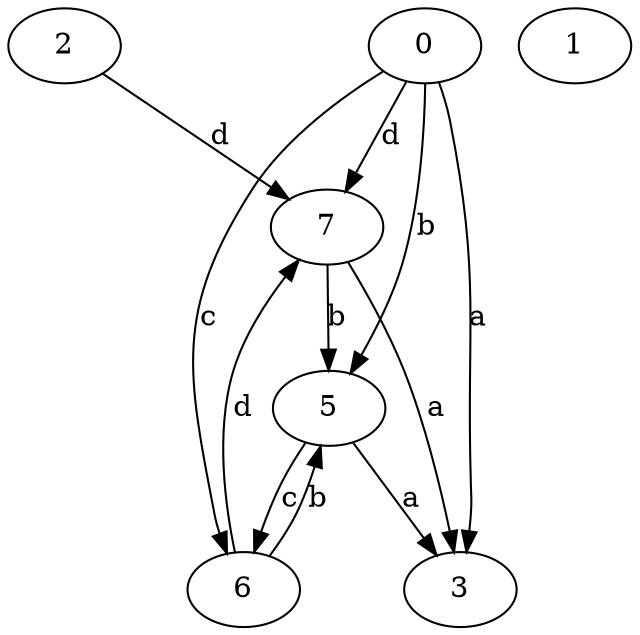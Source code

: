 strict digraph  {
2;
3;
0;
5;
1;
6;
7;
2 -> 7  [label=d];
0 -> 3  [label=a];
0 -> 5  [label=b];
0 -> 6  [label=c];
0 -> 7  [label=d];
5 -> 3  [label=a];
5 -> 6  [label=c];
6 -> 5  [label=b];
6 -> 7  [label=d];
7 -> 3  [label=a];
7 -> 5  [label=b];
}
